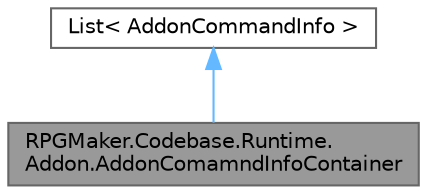 digraph "RPGMaker.Codebase.Runtime.Addon.AddonComamndInfoContainer"
{
 // LATEX_PDF_SIZE
  bgcolor="transparent";
  edge [fontname=Helvetica,fontsize=10,labelfontname=Helvetica,labelfontsize=10];
  node [fontname=Helvetica,fontsize=10,shape=box,height=0.2,width=0.4];
  Node1 [id="Node000001",label="RPGMaker.Codebase.Runtime.\lAddon.AddonComamndInfoContainer",height=0.2,width=0.4,color="gray40", fillcolor="grey60", style="filled", fontcolor="black",tooltip="アドオン・コマンド情報コンテナー"];
  Node2 -> Node1 [id="edge1_Node000001_Node000002",dir="back",color="steelblue1",style="solid",tooltip=" "];
  Node2 [id="Node000002",label="List\< AddonCommandInfo \>",height=0.2,width=0.4,color="gray40", fillcolor="white", style="filled",tooltip=" "];
}
